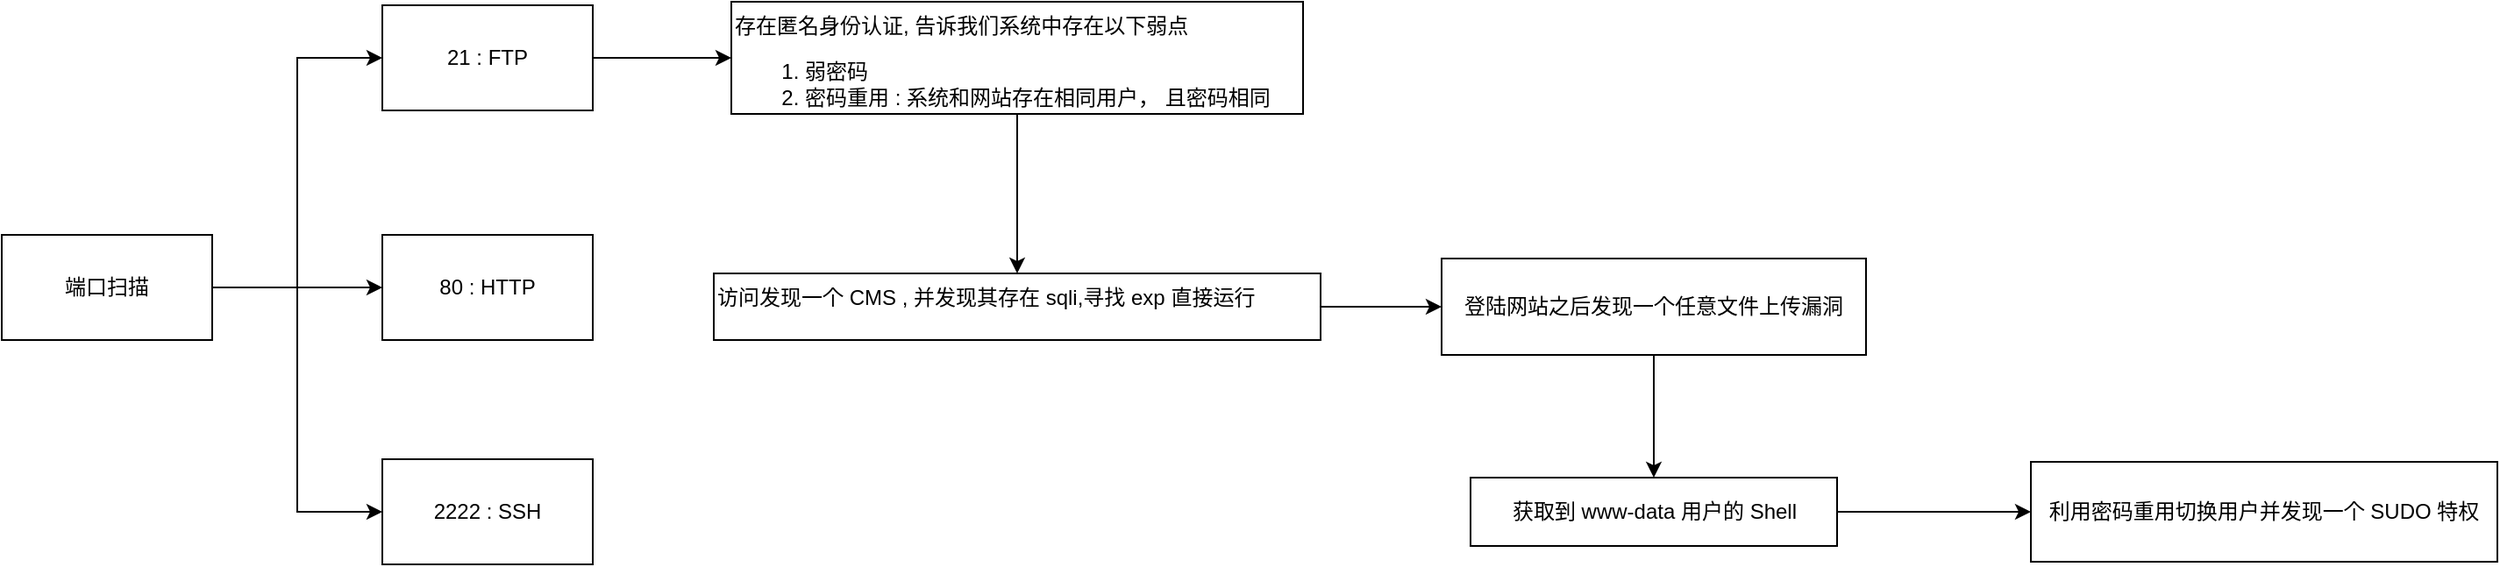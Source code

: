 <mxfile version="22.0.4" type="github">
  <diagram name="第 1 页" id="9x2P1ngsi9C5JiZLp22u">
    <mxGraphModel dx="1909" dy="1058" grid="0" gridSize="10" guides="1" tooltips="1" connect="1" arrows="1" fold="1" page="0" pageScale="1" pageWidth="827" pageHeight="1169" math="0" shadow="0">
      <root>
        <mxCell id="0" />
        <mxCell id="1" parent="0" />
        <mxCell id="Sg4qgPVwI5Y6erBt_SIx-3" value="" style="edgeStyle=orthogonalEdgeStyle;rounded=0;orthogonalLoop=1;jettySize=auto;html=1;entryX=0;entryY=0.5;entryDx=0;entryDy=0;" edge="1" parent="1" source="Sg4qgPVwI5Y6erBt_SIx-1" target="Sg4qgPVwI5Y6erBt_SIx-2">
          <mxGeometry relative="1" as="geometry" />
        </mxCell>
        <mxCell id="Sg4qgPVwI5Y6erBt_SIx-5" value="" style="edgeStyle=orthogonalEdgeStyle;rounded=0;orthogonalLoop=1;jettySize=auto;html=1;" edge="1" parent="1" source="Sg4qgPVwI5Y6erBt_SIx-1" target="Sg4qgPVwI5Y6erBt_SIx-4">
          <mxGeometry relative="1" as="geometry" />
        </mxCell>
        <mxCell id="Sg4qgPVwI5Y6erBt_SIx-7" style="edgeStyle=orthogonalEdgeStyle;rounded=0;orthogonalLoop=1;jettySize=auto;html=1;entryX=0;entryY=0.5;entryDx=0;entryDy=0;" edge="1" parent="1" source="Sg4qgPVwI5Y6erBt_SIx-1" target="Sg4qgPVwI5Y6erBt_SIx-6">
          <mxGeometry relative="1" as="geometry" />
        </mxCell>
        <mxCell id="Sg4qgPVwI5Y6erBt_SIx-1" value="端口扫描" style="rounded=0;whiteSpace=wrap;html=1;" vertex="1" parent="1">
          <mxGeometry x="4" y="216" width="120" height="60" as="geometry" />
        </mxCell>
        <mxCell id="Sg4qgPVwI5Y6erBt_SIx-9" value="" style="edgeStyle=orthogonalEdgeStyle;rounded=0;orthogonalLoop=1;jettySize=auto;html=1;" edge="1" parent="1" source="Sg4qgPVwI5Y6erBt_SIx-2" target="Sg4qgPVwI5Y6erBt_SIx-8">
          <mxGeometry relative="1" as="geometry" />
        </mxCell>
        <mxCell id="Sg4qgPVwI5Y6erBt_SIx-2" value="21 : FTP" style="whiteSpace=wrap;html=1;rounded=0;" vertex="1" parent="1">
          <mxGeometry x="221" y="85" width="120" height="60" as="geometry" />
        </mxCell>
        <mxCell id="Sg4qgPVwI5Y6erBt_SIx-4" value="80 : HTTP" style="whiteSpace=wrap;html=1;rounded=0;" vertex="1" parent="1">
          <mxGeometry x="221" y="216" width="120" height="60" as="geometry" />
        </mxCell>
        <mxCell id="Sg4qgPVwI5Y6erBt_SIx-6" value="2222 : SSH" style="whiteSpace=wrap;html=1;rounded=0;" vertex="1" parent="1">
          <mxGeometry x="221" y="344" width="120" height="60" as="geometry" />
        </mxCell>
        <mxCell id="Sg4qgPVwI5Y6erBt_SIx-11" value="" style="edgeStyle=orthogonalEdgeStyle;rounded=0;orthogonalLoop=1;jettySize=auto;html=1;" edge="1" parent="1" source="Sg4qgPVwI5Y6erBt_SIx-8" target="Sg4qgPVwI5Y6erBt_SIx-10">
          <mxGeometry relative="1" as="geometry" />
        </mxCell>
        <mxCell id="Sg4qgPVwI5Y6erBt_SIx-8" value="&lt;div style=&quot;&quot;&gt;&lt;span style=&quot;background-color: initial;&quot;&gt;存在匿名身份认证, 告诉我们系统中存在以下弱点&lt;/span&gt;&lt;/div&gt;&lt;div style=&quot;&quot;&gt;&lt;ol&gt;&lt;li&gt;&lt;span style=&quot;background-color: initial;&quot;&gt;弱密码&lt;/span&gt;&lt;/li&gt;&lt;li&gt;&lt;span style=&quot;background-color: initial;&quot;&gt;密码重用 :&amp;nbsp;&lt;/span&gt;系统和网站存在相同用户， 且密码相同&lt;/li&gt;&lt;/ol&gt;&lt;/div&gt;" style="whiteSpace=wrap;html=1;rounded=0;align=left;verticalAlign=top;" vertex="1" parent="1">
          <mxGeometry x="420" y="83" width="326" height="64" as="geometry" />
        </mxCell>
        <mxCell id="Sg4qgPVwI5Y6erBt_SIx-13" value="" style="edgeStyle=orthogonalEdgeStyle;rounded=0;orthogonalLoop=1;jettySize=auto;html=1;" edge="1" parent="1" source="Sg4qgPVwI5Y6erBt_SIx-10" target="Sg4qgPVwI5Y6erBt_SIx-12">
          <mxGeometry relative="1" as="geometry" />
        </mxCell>
        <mxCell id="Sg4qgPVwI5Y6erBt_SIx-10" value="访问发现一个 CMS , 并发现其存在 sqli,寻找 exp 直接运行&amp;nbsp;" style="whiteSpace=wrap;html=1;align=left;verticalAlign=top;rounded=0;" vertex="1" parent="1">
          <mxGeometry x="410" y="238" width="346" height="38" as="geometry" />
        </mxCell>
        <mxCell id="Sg4qgPVwI5Y6erBt_SIx-15" value="" style="edgeStyle=orthogonalEdgeStyle;rounded=0;orthogonalLoop=1;jettySize=auto;html=1;" edge="1" parent="1" source="Sg4qgPVwI5Y6erBt_SIx-12" target="Sg4qgPVwI5Y6erBt_SIx-14">
          <mxGeometry relative="1" as="geometry" />
        </mxCell>
        <mxCell id="Sg4qgPVwI5Y6erBt_SIx-12" value="登陆网站之后发现一个任意文件上传漏洞" style="whiteSpace=wrap;html=1;align=center;verticalAlign=middle;rounded=0;" vertex="1" parent="1">
          <mxGeometry x="825" y="229.5" width="242" height="55" as="geometry" />
        </mxCell>
        <mxCell id="Sg4qgPVwI5Y6erBt_SIx-17" value="" style="edgeStyle=orthogonalEdgeStyle;rounded=0;orthogonalLoop=1;jettySize=auto;html=1;" edge="1" parent="1" source="Sg4qgPVwI5Y6erBt_SIx-14" target="Sg4qgPVwI5Y6erBt_SIx-16">
          <mxGeometry relative="1" as="geometry" />
        </mxCell>
        <mxCell id="Sg4qgPVwI5Y6erBt_SIx-14" value="获取到 www-data 用户的 Shell" style="whiteSpace=wrap;html=1;align=center;verticalAlign=middle;rounded=0;" vertex="1" parent="1">
          <mxGeometry x="841.5" y="354.5" width="209" height="39" as="geometry" />
        </mxCell>
        <mxCell id="Sg4qgPVwI5Y6erBt_SIx-16" value="利用密码重用切换用户并发现一个 SUDO 特权" style="whiteSpace=wrap;html=1;rounded=0;" vertex="1" parent="1">
          <mxGeometry x="1161" y="345.5" width="266" height="57" as="geometry" />
        </mxCell>
      </root>
    </mxGraphModel>
  </diagram>
</mxfile>
